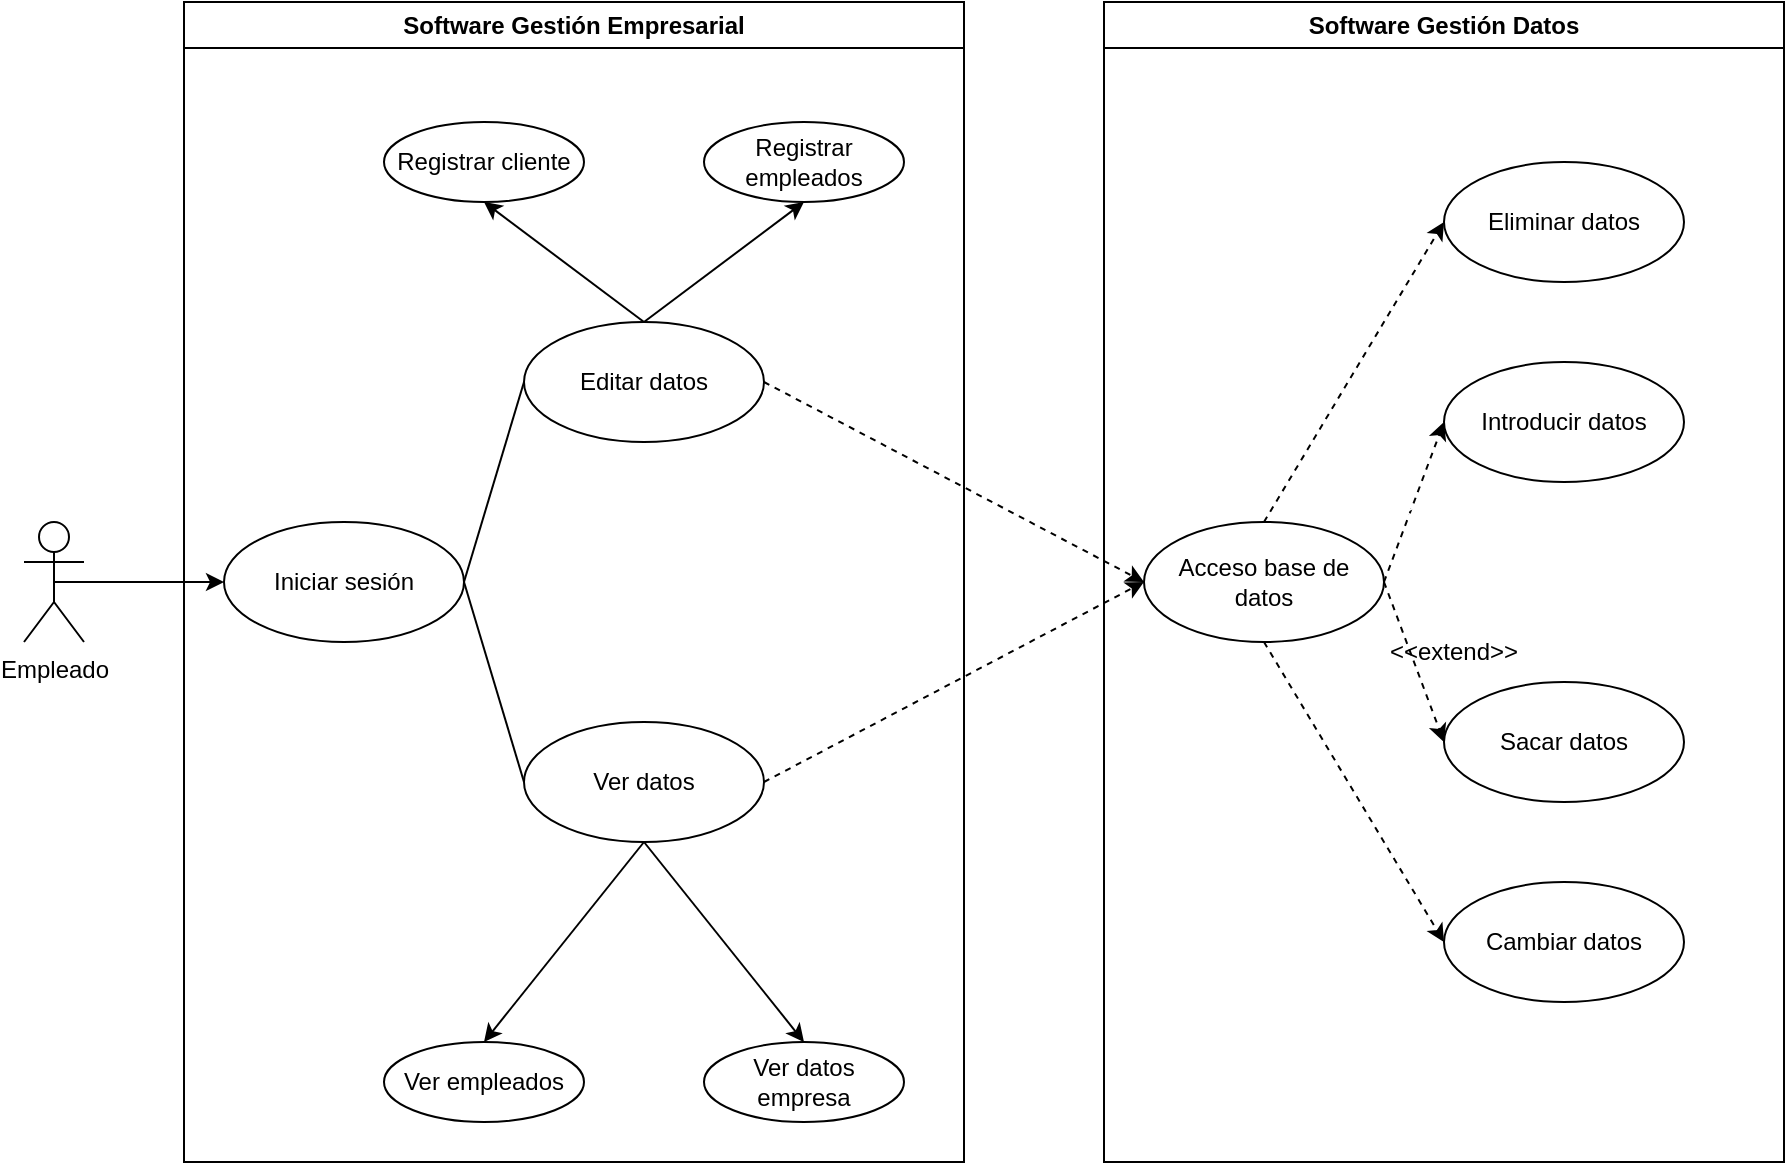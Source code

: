 <mxfile version="24.7.17">
  <diagram name="Página-1" id="Ad3dPZOD6NjGoQnRCQPu">
    <mxGraphModel dx="1167" dy="690" grid="1" gridSize="10" guides="1" tooltips="1" connect="1" arrows="1" fold="1" page="1" pageScale="1" pageWidth="827" pageHeight="1169" math="0" shadow="0">
      <root>
        <mxCell id="0" />
        <mxCell id="1" parent="0" />
        <mxCell id="XkZD-kUqZi6-Z1IN0SXH-1" value="Empleado" style="shape=umlActor;verticalLabelPosition=bottom;verticalAlign=top;html=1;outlineConnect=0;" parent="1" vertex="1">
          <mxGeometry x="510" y="500" width="30" height="60" as="geometry" />
        </mxCell>
        <mxCell id="XkZD-kUqZi6-Z1IN0SXH-5" value="Iniciar sesión" style="ellipse;whiteSpace=wrap;html=1;" parent="1" vertex="1">
          <mxGeometry x="610" y="500" width="120" height="60" as="geometry" />
        </mxCell>
        <mxCell id="XkZD-kUqZi6-Z1IN0SXH-6" value="" style="endArrow=classic;html=1;rounded=0;entryX=0;entryY=0.5;entryDx=0;entryDy=0;exitX=0.5;exitY=0.5;exitDx=0;exitDy=0;exitPerimeter=0;" parent="1" source="XkZD-kUqZi6-Z1IN0SXH-1" target="XkZD-kUqZi6-Z1IN0SXH-5" edge="1">
          <mxGeometry width="50" height="50" relative="1" as="geometry">
            <mxPoint x="530" y="540" as="sourcePoint" />
            <mxPoint x="580" y="490" as="targetPoint" />
          </mxGeometry>
        </mxCell>
        <mxCell id="XkZD-kUqZi6-Z1IN0SXH-8" value="Editar datos" style="ellipse;whiteSpace=wrap;html=1;" parent="1" vertex="1">
          <mxGeometry x="760" y="400" width="120" height="60" as="geometry" />
        </mxCell>
        <mxCell id="XkZD-kUqZi6-Z1IN0SXH-9" value="Ver datos" style="ellipse;whiteSpace=wrap;html=1;" parent="1" vertex="1">
          <mxGeometry x="760" y="600" width="120" height="60" as="geometry" />
        </mxCell>
        <mxCell id="XkZD-kUqZi6-Z1IN0SXH-10" value="Acceso base de datos" style="ellipse;whiteSpace=wrap;html=1;" parent="1" vertex="1">
          <mxGeometry x="1070" y="500" width="120" height="60" as="geometry" />
        </mxCell>
        <mxCell id="XkZD-kUqZi6-Z1IN0SXH-13" value="" style="endArrow=classic;html=1;rounded=0;exitX=1;exitY=0.5;exitDx=0;exitDy=0;entryX=0;entryY=0.5;entryDx=0;entryDy=0;dashed=1;" parent="1" source="XkZD-kUqZi6-Z1IN0SXH-8" target="XkZD-kUqZi6-Z1IN0SXH-10" edge="1">
          <mxGeometry width="50" height="50" relative="1" as="geometry">
            <mxPoint x="940" y="450" as="sourcePoint" />
            <mxPoint x="990" y="400" as="targetPoint" />
          </mxGeometry>
        </mxCell>
        <mxCell id="XkZD-kUqZi6-Z1IN0SXH-14" value="" style="endArrow=classic;html=1;rounded=0;exitX=1;exitY=0.5;exitDx=0;exitDy=0;entryX=0;entryY=0.5;entryDx=0;entryDy=0;dashed=1;" parent="1" source="XkZD-kUqZi6-Z1IN0SXH-9" target="XkZD-kUqZi6-Z1IN0SXH-10" edge="1">
          <mxGeometry width="50" height="50" relative="1" as="geometry">
            <mxPoint x="1000" y="680" as="sourcePoint" />
            <mxPoint x="1050" y="630" as="targetPoint" />
          </mxGeometry>
        </mxCell>
        <mxCell id="XkZD-kUqZi6-Z1IN0SXH-17" value="" style="endArrow=classic;html=1;rounded=0;exitX=1;exitY=0.5;exitDx=0;exitDy=0;entryX=0;entryY=0.5;entryDx=0;entryDy=0;dashed=1;" parent="1" source="XkZD-kUqZi6-Z1IN0SXH-10" target="XkZD-kUqZi6-Z1IN0SXH-11" edge="1">
          <mxGeometry width="50" height="50" relative="1" as="geometry">
            <mxPoint x="1110" y="500" as="sourcePoint" />
            <mxPoint x="1160" y="450" as="targetPoint" />
          </mxGeometry>
        </mxCell>
        <mxCell id="XkZD-kUqZi6-Z1IN0SXH-18" value="" style="endArrow=classic;html=1;rounded=0;exitX=1;exitY=0.5;exitDx=0;exitDy=0;entryX=0;entryY=0.5;entryDx=0;entryDy=0;dashed=1;" parent="1" source="XkZD-kUqZi6-Z1IN0SXH-10" target="XkZD-kUqZi6-Z1IN0SXH-12" edge="1">
          <mxGeometry width="50" height="50" relative="1" as="geometry">
            <mxPoint x="1160" y="640" as="sourcePoint" />
            <mxPoint x="1210" y="590" as="targetPoint" />
          </mxGeometry>
        </mxCell>
        <mxCell id="XkZD-kUqZi6-Z1IN0SXH-19" value="" style="endArrow=none;html=1;rounded=0;exitX=1;exitY=0.5;exitDx=0;exitDy=0;entryX=0;entryY=0.5;entryDx=0;entryDy=0;" parent="1" source="XkZD-kUqZi6-Z1IN0SXH-5" target="XkZD-kUqZi6-Z1IN0SXH-9" edge="1">
          <mxGeometry width="50" height="50" relative="1" as="geometry">
            <mxPoint x="795" y="540" as="sourcePoint" />
            <mxPoint x="845" y="490" as="targetPoint" />
          </mxGeometry>
        </mxCell>
        <mxCell id="XkZD-kUqZi6-Z1IN0SXH-20" value="" style="endArrow=none;html=1;rounded=0;exitX=1;exitY=0.5;exitDx=0;exitDy=0;entryX=0;entryY=0.5;entryDx=0;entryDy=0;" parent="1" source="XkZD-kUqZi6-Z1IN0SXH-5" target="XkZD-kUqZi6-Z1IN0SXH-8" edge="1">
          <mxGeometry width="50" height="50" relative="1" as="geometry">
            <mxPoint x="810" y="560" as="sourcePoint" />
            <mxPoint x="860" y="510" as="targetPoint" />
          </mxGeometry>
        </mxCell>
        <mxCell id="XkZD-kUqZi6-Z1IN0SXH-25" value="Ver empleados" style="ellipse;whiteSpace=wrap;html=1;" parent="1" vertex="1">
          <mxGeometry x="690" y="760" width="100" height="40" as="geometry" />
        </mxCell>
        <mxCell id="XkZD-kUqZi6-Z1IN0SXH-26" value="Ver datos empresa" style="ellipse;whiteSpace=wrap;html=1;" parent="1" vertex="1">
          <mxGeometry x="850" y="760" width="100" height="40" as="geometry" />
        </mxCell>
        <mxCell id="XkZD-kUqZi6-Z1IN0SXH-27" value="Registrar cliente" style="ellipse;whiteSpace=wrap;html=1;" parent="1" vertex="1">
          <mxGeometry x="690" y="300" width="100" height="40" as="geometry" />
        </mxCell>
        <mxCell id="XkZD-kUqZi6-Z1IN0SXH-28" value="Registrar empleados" style="ellipse;whiteSpace=wrap;html=1;" parent="1" vertex="1">
          <mxGeometry x="850" y="300" width="100" height="40" as="geometry" />
        </mxCell>
        <mxCell id="25Rh0cQmBUYPOpsjFFvv-1" value="" style="endArrow=classic;html=1;rounded=0;exitX=0.5;exitY=0;exitDx=0;exitDy=0;entryX=0.5;entryY=1;entryDx=0;entryDy=0;" parent="1" source="XkZD-kUqZi6-Z1IN0SXH-8" target="XkZD-kUqZi6-Z1IN0SXH-28" edge="1">
          <mxGeometry width="50" height="50" relative="1" as="geometry">
            <mxPoint x="900" y="410" as="sourcePoint" />
            <mxPoint x="950" y="360" as="targetPoint" />
          </mxGeometry>
        </mxCell>
        <mxCell id="25Rh0cQmBUYPOpsjFFvv-2" value="" style="endArrow=classic;html=1;rounded=0;exitX=0.5;exitY=0;exitDx=0;exitDy=0;entryX=0.5;entryY=1;entryDx=0;entryDy=0;" parent="1" source="XkZD-kUqZi6-Z1IN0SXH-8" target="XkZD-kUqZi6-Z1IN0SXH-27" edge="1">
          <mxGeometry width="50" height="50" relative="1" as="geometry">
            <mxPoint x="720" y="430" as="sourcePoint" />
            <mxPoint x="770" y="380" as="targetPoint" />
          </mxGeometry>
        </mxCell>
        <mxCell id="25Rh0cQmBUYPOpsjFFvv-3" value="" style="endArrow=classic;html=1;rounded=0;exitX=0.5;exitY=1;exitDx=0;exitDy=0;entryX=0.5;entryY=0;entryDx=0;entryDy=0;" parent="1" source="XkZD-kUqZi6-Z1IN0SXH-9" target="XkZD-kUqZi6-Z1IN0SXH-26" edge="1">
          <mxGeometry width="50" height="50" relative="1" as="geometry">
            <mxPoint x="910" y="730" as="sourcePoint" />
            <mxPoint x="960" y="680" as="targetPoint" />
          </mxGeometry>
        </mxCell>
        <mxCell id="25Rh0cQmBUYPOpsjFFvv-4" value="" style="endArrow=classic;html=1;rounded=0;exitX=0.5;exitY=1;exitDx=0;exitDy=0;entryX=0.5;entryY=0;entryDx=0;entryDy=0;" parent="1" source="XkZD-kUqZi6-Z1IN0SXH-9" target="XkZD-kUqZi6-Z1IN0SXH-25" edge="1">
          <mxGeometry width="50" height="50" relative="1" as="geometry">
            <mxPoint x="640" y="740" as="sourcePoint" />
            <mxPoint x="690" y="690" as="targetPoint" />
          </mxGeometry>
        </mxCell>
        <mxCell id="25Rh0cQmBUYPOpsjFFvv-6" value="Software Gestión Empresarial" style="swimlane;whiteSpace=wrap;html=1;" parent="1" vertex="1">
          <mxGeometry x="590" y="240" width="390" height="580" as="geometry" />
        </mxCell>
        <mxCell id="25Rh0cQmBUYPOpsjFFvv-8" value="&lt;font color=&quot;#ffffff&quot;&gt;&amp;lt;&amp;lt;include&lt;span style=&quot;background-color: transparent;&quot;&gt;&amp;gt;&amp;gt;&lt;/span&gt;&lt;/font&gt;" style="text;html=1;align=center;verticalAlign=middle;whiteSpace=wrap;rounded=0;" parent="25Rh0cQmBUYPOpsjFFvv-6" vertex="1">
          <mxGeometry x="290" y="230" width="90" height="30" as="geometry" />
        </mxCell>
        <mxCell id="25Rh0cQmBUYPOpsjFFvv-9" value="&lt;font color=&quot;#ffffff&quot;&gt;&amp;lt;&amp;lt;include&lt;span style=&quot;background-color: transparent;&quot;&gt;&amp;gt;&amp;gt;&lt;/span&gt;&lt;/font&gt;" style="text;html=1;align=center;verticalAlign=middle;whiteSpace=wrap;rounded=0;" parent="25Rh0cQmBUYPOpsjFFvv-6" vertex="1">
          <mxGeometry x="290" y="320" width="90" height="30" as="geometry" />
        </mxCell>
        <mxCell id="25Rh0cQmBUYPOpsjFFvv-7" value="Software Gestión Datos" style="swimlane;whiteSpace=wrap;html=1;" parent="1" vertex="1">
          <mxGeometry x="1050" y="240" width="340" height="580" as="geometry" />
        </mxCell>
        <mxCell id="kIS_5TvSbHBvvvYSLW6g-1" value="Eliminar datos" style="ellipse;whiteSpace=wrap;html=1;" vertex="1" parent="25Rh0cQmBUYPOpsjFFvv-7">
          <mxGeometry x="170" y="80" width="120" height="60" as="geometry" />
        </mxCell>
        <mxCell id="kIS_5TvSbHBvvvYSLW6g-2" value="" style="endArrow=classic;html=1;rounded=0;entryX=0;entryY=0.5;entryDx=0;entryDy=0;dashed=1;" edge="1" parent="25Rh0cQmBUYPOpsjFFvv-7" target="kIS_5TvSbHBvvvYSLW6g-1">
          <mxGeometry width="50" height="50" relative="1" as="geometry">
            <mxPoint x="80" y="260" as="sourcePoint" />
            <mxPoint x="10" y="120" as="targetPoint" />
          </mxGeometry>
        </mxCell>
        <mxCell id="kIS_5TvSbHBvvvYSLW6g-3" value="&lt;font color=&quot;#ffffff&quot;&gt;&amp;lt;&amp;lt;extend&lt;span style=&quot;background-color: transparent;&quot;&gt;&amp;gt;&amp;gt;&lt;/span&gt;&lt;/font&gt;" style="text;html=1;align=center;verticalAlign=middle;whiteSpace=wrap;rounded=0;" vertex="1" parent="25Rh0cQmBUYPOpsjFFvv-7">
          <mxGeometry x="50" y="160" width="90" height="30" as="geometry" />
        </mxCell>
        <mxCell id="kIS_5TvSbHBvvvYSLW6g-4" value="Cambiar datos" style="ellipse;whiteSpace=wrap;html=1;" vertex="1" parent="25Rh0cQmBUYPOpsjFFvv-7">
          <mxGeometry x="170" y="440" width="120" height="60" as="geometry" />
        </mxCell>
        <mxCell id="kIS_5TvSbHBvvvYSLW6g-6" value="&lt;font color=&quot;#ffffff&quot;&gt;&amp;lt;&amp;lt;extend&lt;span style=&quot;background-color: transparent;&quot;&gt;&amp;gt;&amp;gt;&lt;/span&gt;&lt;/font&gt;" style="text;html=1;align=center;verticalAlign=middle;whiteSpace=wrap;rounded=0;" vertex="1" parent="25Rh0cQmBUYPOpsjFFvv-7">
          <mxGeometry x="50" y="390" width="90" height="30" as="geometry" />
        </mxCell>
        <mxCell id="XkZD-kUqZi6-Z1IN0SXH-12" value="Sacar datos" style="ellipse;whiteSpace=wrap;html=1;" parent="25Rh0cQmBUYPOpsjFFvv-7" vertex="1">
          <mxGeometry x="170" y="340" width="120" height="60" as="geometry" />
        </mxCell>
        <mxCell id="XkZD-kUqZi6-Z1IN0SXH-23" value="&amp;lt;&amp;lt;extend&amp;gt;&amp;gt;" style="text;html=1;align=center;verticalAlign=middle;whiteSpace=wrap;rounded=0;" parent="25Rh0cQmBUYPOpsjFFvv-7" vertex="1">
          <mxGeometry x="130" y="310" width="90" height="30" as="geometry" />
        </mxCell>
        <mxCell id="XkZD-kUqZi6-Z1IN0SXH-11" value="Introducir datos" style="ellipse;whiteSpace=wrap;html=1;" parent="25Rh0cQmBUYPOpsjFFvv-7" vertex="1">
          <mxGeometry x="170" y="180" width="120" height="60" as="geometry" />
        </mxCell>
        <mxCell id="XkZD-kUqZi6-Z1IN0SXH-24" value="&lt;font color=&quot;#ffffff&quot;&gt;&amp;lt;&amp;lt;extend&lt;span style=&quot;background-color: transparent;&quot;&gt;&amp;gt;&amp;gt;&lt;/span&gt;&lt;/font&gt;" style="text;html=1;align=center;verticalAlign=middle;whiteSpace=wrap;rounded=0;" parent="25Rh0cQmBUYPOpsjFFvv-7" vertex="1">
          <mxGeometry x="130" y="240" width="90" height="30" as="geometry" />
        </mxCell>
        <mxCell id="kIS_5TvSbHBvvvYSLW6g-5" value="" style="endArrow=classic;html=1;rounded=0;entryX=0;entryY=0.5;entryDx=0;entryDy=0;dashed=1;exitX=0.5;exitY=1;exitDx=0;exitDy=0;" edge="1" parent="1" target="kIS_5TvSbHBvvvYSLW6g-4" source="XkZD-kUqZi6-Z1IN0SXH-10">
          <mxGeometry width="50" height="50" relative="1" as="geometry">
            <mxPoint x="1150" y="600" as="sourcePoint" />
            <mxPoint x="1160" y="740" as="targetPoint" />
          </mxGeometry>
        </mxCell>
      </root>
    </mxGraphModel>
  </diagram>
</mxfile>
